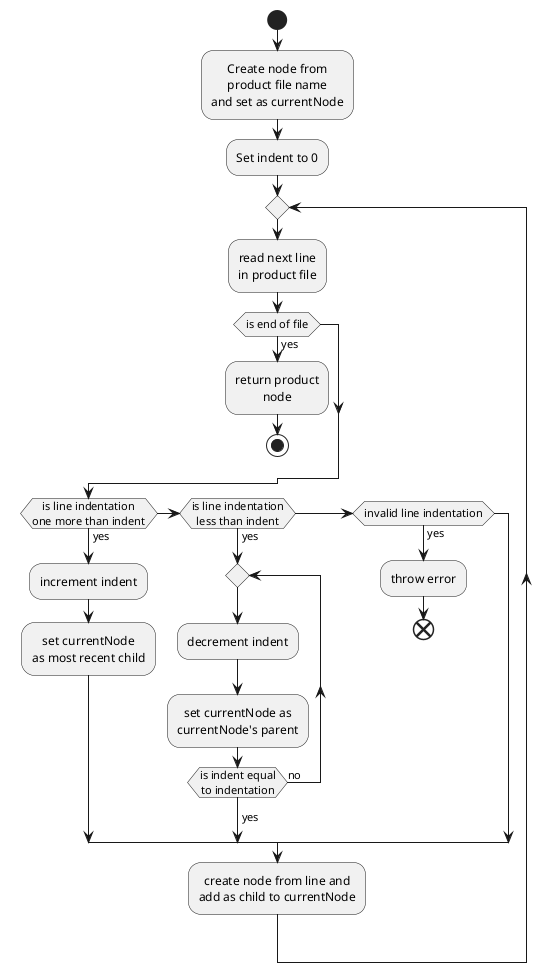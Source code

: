 @startuml
skinparam defaultTextAlignment center

start

:Create node from
product file name
and set as currentNode;

:Set indent to 0;

repeat
  :read next line
  in product file;

  if (is end of file) then (yes)
    :return product
    node;
    stop
  endif

  if (is line indentation\none more than indent) then (yes)
      :increment indent;

      :set currentNode
      as most recent child;
  elseif (is line indentation\nless than indent) then (yes)
      repeat
        :decrement indent;

        :set currentNode as
        currentNode's parent;
      repeat while (is indent equal\nto indentation) is (no)
      ->yes;
  elseif (invalid line indentation) then (yes)
    :throw error;
    end
  endif

  :create node from line and
  add as child to currentNode;
repeat while

@enduml
